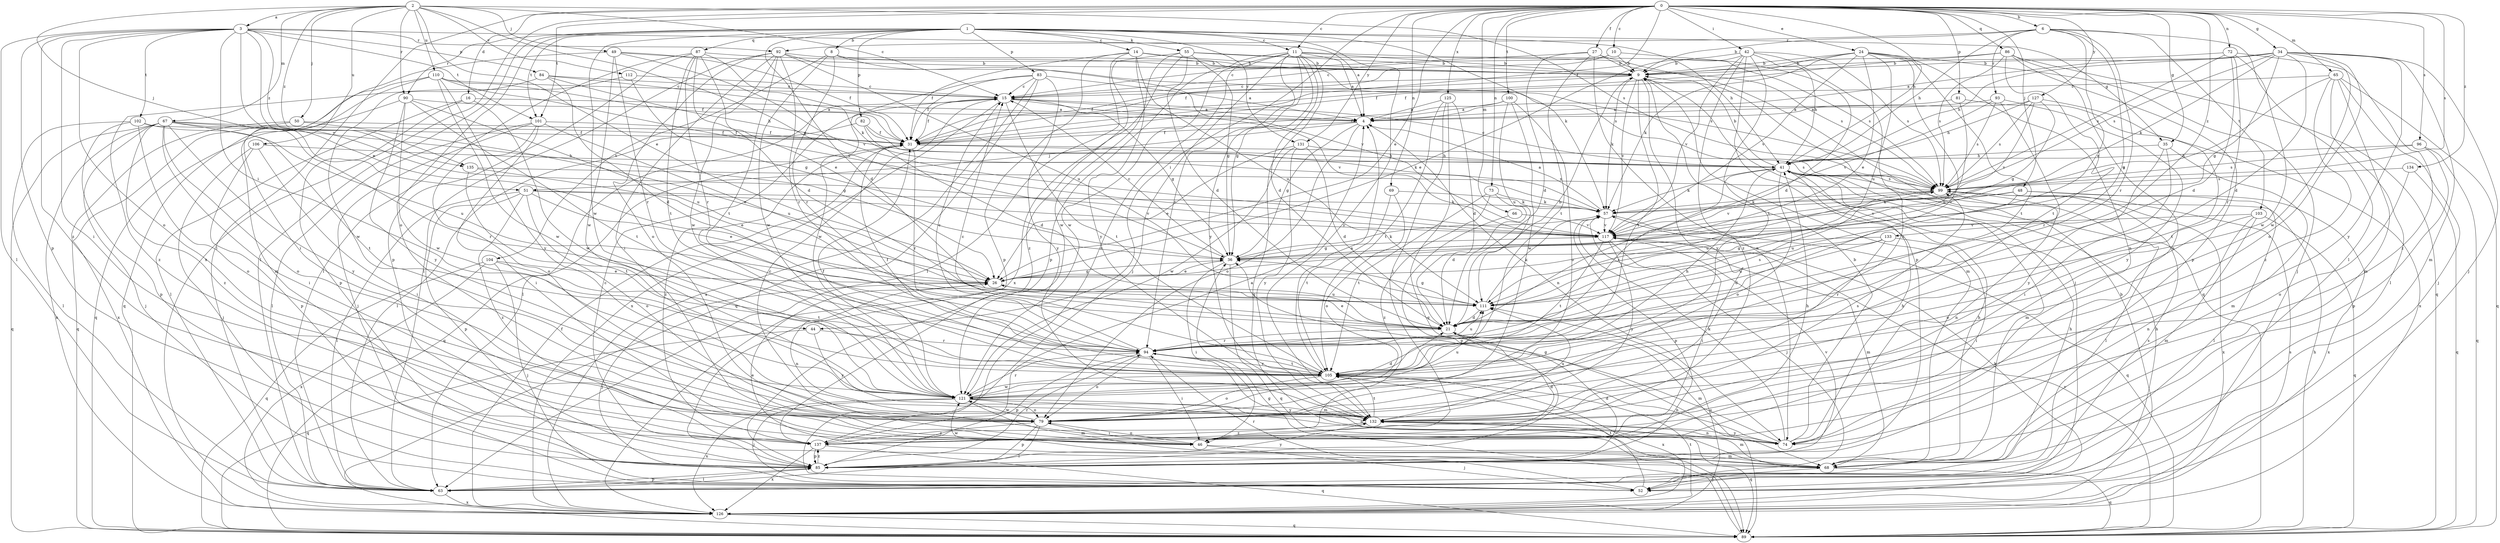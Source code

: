 strict digraph  {
0;
1;
2;
3;
4;
6;
8;
9;
10;
11;
14;
15;
16;
21;
24;
26;
27;
31;
34;
35;
36;
41;
42;
44;
46;
48;
49;
50;
51;
52;
55;
57;
63;
65;
66;
67;
68;
69;
72;
73;
74;
79;
81;
82;
83;
84;
85;
86;
87;
89;
90;
92;
93;
94;
96;
99;
100;
101;
102;
103;
104;
105;
106;
110;
111;
112;
117;
121;
125;
126;
127;
131;
132;
133;
134;
135;
137;
0 -> 6  [label=b];
0 -> 10  [label=c];
0 -> 11  [label=c];
0 -> 16  [label=d];
0 -> 24  [label=e];
0 -> 26  [label=e];
0 -> 27  [label=f];
0 -> 31  [label=f];
0 -> 34  [label=g];
0 -> 35  [label=g];
0 -> 41  [label=h];
0 -> 42  [label=i];
0 -> 44  [label=i];
0 -> 48  [label=j];
0 -> 63  [label=l];
0 -> 65  [label=m];
0 -> 66  [label=m];
0 -> 69  [label=n];
0 -> 72  [label=n];
0 -> 73  [label=n];
0 -> 81  [label=p];
0 -> 86  [label=q];
0 -> 96  [label=s];
0 -> 99  [label=s];
0 -> 100  [label=t];
0 -> 101  [label=t];
0 -> 125  [label=x];
0 -> 126  [label=x];
0 -> 127  [label=y];
0 -> 131  [label=y];
0 -> 133  [label=z];
0 -> 134  [label=z];
1 -> 8  [label=b];
1 -> 11  [label=c];
1 -> 14  [label=c];
1 -> 21  [label=d];
1 -> 35  [label=g];
1 -> 41  [label=h];
1 -> 55  [label=k];
1 -> 57  [label=k];
1 -> 63  [label=l];
1 -> 79  [label=o];
1 -> 82  [label=p];
1 -> 83  [label=p];
1 -> 87  [label=q];
1 -> 90  [label=r];
1 -> 101  [label=t];
1 -> 121  [label=w];
1 -> 131  [label=y];
1 -> 132  [label=y];
2 -> 3  [label=a];
2 -> 15  [label=c];
2 -> 26  [label=e];
2 -> 36  [label=g];
2 -> 49  [label=j];
2 -> 50  [label=j];
2 -> 51  [label=j];
2 -> 67  [label=m];
2 -> 90  [label=r];
2 -> 99  [label=s];
2 -> 106  [label=u];
2 -> 110  [label=u];
2 -> 112  [label=v];
2 -> 135  [label=z];
3 -> 4  [label=a];
3 -> 26  [label=e];
3 -> 44  [label=i];
3 -> 46  [label=i];
3 -> 63  [label=l];
3 -> 79  [label=o];
3 -> 84  [label=p];
3 -> 85  [label=p];
3 -> 92  [label=r];
3 -> 101  [label=t];
3 -> 102  [label=t];
3 -> 117  [label=v];
3 -> 135  [label=z];
3 -> 137  [label=z];
4 -> 31  [label=f];
4 -> 36  [label=g];
4 -> 51  [label=j];
4 -> 74  [label=n];
4 -> 79  [label=o];
6 -> 9  [label=b];
6 -> 26  [label=e];
6 -> 41  [label=h];
6 -> 63  [label=l];
6 -> 92  [label=r];
6 -> 93  [label=r];
6 -> 94  [label=r];
6 -> 103  [label=t];
6 -> 111  [label=u];
8 -> 9  [label=b];
8 -> 94  [label=r];
8 -> 104  [label=t];
8 -> 117  [label=v];
8 -> 121  [label=w];
9 -> 15  [label=c];
9 -> 31  [label=f];
9 -> 52  [label=j];
9 -> 57  [label=k];
9 -> 68  [label=m];
9 -> 105  [label=t];
9 -> 117  [label=v];
9 -> 132  [label=y];
10 -> 9  [label=b];
10 -> 15  [label=c];
10 -> 21  [label=d];
10 -> 31  [label=f];
11 -> 4  [label=a];
11 -> 9  [label=b];
11 -> 21  [label=d];
11 -> 36  [label=g];
11 -> 52  [label=j];
11 -> 85  [label=p];
11 -> 89  [label=q];
11 -> 94  [label=r];
11 -> 99  [label=s];
11 -> 121  [label=w];
11 -> 132  [label=y];
11 -> 137  [label=z];
14 -> 9  [label=b];
14 -> 31  [label=f];
14 -> 63  [label=l];
14 -> 85  [label=p];
14 -> 99  [label=s];
14 -> 111  [label=u];
14 -> 132  [label=y];
15 -> 4  [label=a];
15 -> 31  [label=f];
15 -> 36  [label=g];
15 -> 63  [label=l];
15 -> 105  [label=t];
15 -> 117  [label=v];
15 -> 126  [label=x];
16 -> 4  [label=a];
16 -> 63  [label=l];
16 -> 85  [label=p];
16 -> 121  [label=w];
21 -> 9  [label=b];
21 -> 26  [label=e];
21 -> 68  [label=m];
21 -> 94  [label=r];
21 -> 99  [label=s];
24 -> 9  [label=b];
24 -> 26  [label=e];
24 -> 31  [label=f];
24 -> 52  [label=j];
24 -> 57  [label=k];
24 -> 74  [label=n];
24 -> 94  [label=r];
24 -> 105  [label=t];
24 -> 111  [label=u];
24 -> 117  [label=v];
26 -> 36  [label=g];
26 -> 52  [label=j];
26 -> 74  [label=n];
26 -> 111  [label=u];
27 -> 9  [label=b];
27 -> 15  [label=c];
27 -> 21  [label=d];
27 -> 74  [label=n];
27 -> 89  [label=q];
27 -> 105  [label=t];
31 -> 41  [label=h];
31 -> 89  [label=q];
31 -> 94  [label=r];
31 -> 99  [label=s];
31 -> 137  [label=z];
34 -> 4  [label=a];
34 -> 9  [label=b];
34 -> 21  [label=d];
34 -> 36  [label=g];
34 -> 41  [label=h];
34 -> 52  [label=j];
34 -> 57  [label=k];
34 -> 68  [label=m];
34 -> 79  [label=o];
34 -> 99  [label=s];
34 -> 121  [label=w];
34 -> 132  [label=y];
35 -> 41  [label=h];
35 -> 46  [label=i];
35 -> 68  [label=m];
35 -> 132  [label=y];
36 -> 15  [label=c];
36 -> 26  [label=e];
36 -> 46  [label=i];
36 -> 57  [label=k];
36 -> 89  [label=q];
41 -> 9  [label=b];
41 -> 15  [label=c];
41 -> 57  [label=k];
41 -> 68  [label=m];
41 -> 79  [label=o];
41 -> 94  [label=r];
41 -> 99  [label=s];
42 -> 9  [label=b];
42 -> 26  [label=e];
42 -> 41  [label=h];
42 -> 79  [label=o];
42 -> 85  [label=p];
42 -> 99  [label=s];
42 -> 105  [label=t];
42 -> 117  [label=v];
42 -> 137  [label=z];
44 -> 89  [label=q];
44 -> 94  [label=r];
44 -> 132  [label=y];
46 -> 15  [label=c];
46 -> 21  [label=d];
46 -> 41  [label=h];
46 -> 52  [label=j];
46 -> 68  [label=m];
46 -> 79  [label=o];
48 -> 57  [label=k];
48 -> 63  [label=l];
48 -> 111  [label=u];
48 -> 117  [label=v];
48 -> 126  [label=x];
49 -> 9  [label=b];
49 -> 31  [label=f];
49 -> 46  [label=i];
49 -> 94  [label=r];
49 -> 117  [label=v];
49 -> 121  [label=w];
50 -> 26  [label=e];
50 -> 31  [label=f];
50 -> 89  [label=q];
50 -> 126  [label=x];
51 -> 26  [label=e];
51 -> 57  [label=k];
51 -> 63  [label=l];
51 -> 79  [label=o];
51 -> 85  [label=p];
51 -> 117  [label=v];
51 -> 137  [label=z];
52 -> 41  [label=h];
52 -> 94  [label=r];
52 -> 105  [label=t];
55 -> 9  [label=b];
55 -> 21  [label=d];
55 -> 36  [label=g];
55 -> 99  [label=s];
55 -> 121  [label=w];
55 -> 126  [label=x];
55 -> 137  [label=z];
57 -> 4  [label=a];
57 -> 52  [label=j];
57 -> 85  [label=p];
57 -> 89  [label=q];
57 -> 117  [label=v];
63 -> 41  [label=h];
63 -> 85  [label=p];
63 -> 99  [label=s];
63 -> 126  [label=x];
65 -> 15  [label=c];
65 -> 36  [label=g];
65 -> 52  [label=j];
65 -> 63  [label=l];
65 -> 68  [label=m];
65 -> 89  [label=q];
65 -> 137  [label=z];
66 -> 85  [label=p];
66 -> 117  [label=v];
67 -> 31  [label=f];
67 -> 36  [label=g];
67 -> 46  [label=i];
67 -> 52  [label=j];
67 -> 79  [label=o];
67 -> 89  [label=q];
67 -> 94  [label=r];
67 -> 105  [label=t];
67 -> 126  [label=x];
67 -> 132  [label=y];
67 -> 137  [label=z];
68 -> 26  [label=e];
68 -> 41  [label=h];
68 -> 52  [label=j];
68 -> 89  [label=q];
68 -> 121  [label=w];
69 -> 57  [label=k];
69 -> 79  [label=o];
69 -> 105  [label=t];
72 -> 9  [label=b];
72 -> 21  [label=d];
72 -> 94  [label=r];
72 -> 99  [label=s];
72 -> 121  [label=w];
72 -> 137  [label=z];
73 -> 21  [label=d];
73 -> 57  [label=k];
73 -> 105  [label=t];
73 -> 137  [label=z];
74 -> 9  [label=b];
74 -> 36  [label=g];
74 -> 41  [label=h];
74 -> 57  [label=k];
74 -> 132  [label=y];
79 -> 46  [label=i];
79 -> 63  [label=l];
79 -> 85  [label=p];
79 -> 121  [label=w];
79 -> 137  [label=z];
81 -> 4  [label=a];
81 -> 111  [label=u];
81 -> 126  [label=x];
82 -> 21  [label=d];
82 -> 31  [label=f];
82 -> 57  [label=k];
82 -> 63  [label=l];
83 -> 4  [label=a];
83 -> 15  [label=c];
83 -> 31  [label=f];
83 -> 89  [label=q];
83 -> 121  [label=w];
83 -> 126  [label=x];
83 -> 132  [label=y];
84 -> 15  [label=c];
84 -> 21  [label=d];
84 -> 31  [label=f];
84 -> 41  [label=h];
84 -> 137  [label=z];
85 -> 15  [label=c];
85 -> 21  [label=d];
85 -> 63  [label=l];
85 -> 94  [label=r];
85 -> 117  [label=v];
85 -> 132  [label=y];
85 -> 137  [label=z];
86 -> 9  [label=b];
86 -> 31  [label=f];
86 -> 74  [label=n];
86 -> 85  [label=p];
86 -> 89  [label=q];
86 -> 99  [label=s];
86 -> 105  [label=t];
87 -> 9  [label=b];
87 -> 21  [label=d];
87 -> 26  [label=e];
87 -> 57  [label=k];
87 -> 63  [label=l];
87 -> 85  [label=p];
87 -> 94  [label=r];
87 -> 105  [label=t];
89 -> 36  [label=g];
89 -> 41  [label=h];
89 -> 117  [label=v];
90 -> 4  [label=a];
90 -> 89  [label=q];
90 -> 105  [label=t];
90 -> 111  [label=u];
90 -> 121  [label=w];
90 -> 132  [label=y];
92 -> 9  [label=b];
92 -> 46  [label=i];
92 -> 63  [label=l];
92 -> 79  [label=o];
92 -> 94  [label=r];
92 -> 99  [label=s];
92 -> 105  [label=t];
92 -> 111  [label=u];
92 -> 121  [label=w];
93 -> 4  [label=a];
93 -> 94  [label=r];
93 -> 99  [label=s];
93 -> 117  [label=v];
93 -> 132  [label=y];
94 -> 15  [label=c];
94 -> 46  [label=i];
94 -> 68  [label=m];
94 -> 79  [label=o];
94 -> 85  [label=p];
94 -> 105  [label=t];
94 -> 111  [label=u];
96 -> 41  [label=h];
96 -> 85  [label=p];
96 -> 89  [label=q];
96 -> 99  [label=s];
99 -> 57  [label=k];
99 -> 63  [label=l];
99 -> 74  [label=n];
99 -> 111  [label=u];
99 -> 117  [label=v];
99 -> 126  [label=x];
100 -> 4  [label=a];
100 -> 31  [label=f];
100 -> 79  [label=o];
100 -> 111  [label=u];
100 -> 121  [label=w];
101 -> 31  [label=f];
101 -> 46  [label=i];
101 -> 52  [label=j];
101 -> 63  [label=l];
101 -> 79  [label=o];
101 -> 111  [label=u];
102 -> 31  [label=f];
102 -> 63  [label=l];
102 -> 79  [label=o];
102 -> 85  [label=p];
102 -> 111  [label=u];
103 -> 68  [label=m];
103 -> 74  [label=n];
103 -> 79  [label=o];
103 -> 89  [label=q];
103 -> 117  [label=v];
104 -> 26  [label=e];
104 -> 52  [label=j];
104 -> 89  [label=q];
104 -> 105  [label=t];
104 -> 126  [label=x];
105 -> 4  [label=a];
105 -> 15  [label=c];
105 -> 31  [label=f];
105 -> 41  [label=h];
105 -> 74  [label=n];
105 -> 79  [label=o];
105 -> 94  [label=r];
105 -> 121  [label=w];
105 -> 126  [label=x];
106 -> 41  [label=h];
106 -> 46  [label=i];
106 -> 52  [label=j];
106 -> 85  [label=p];
110 -> 15  [label=c];
110 -> 31  [label=f];
110 -> 68  [label=m];
110 -> 89  [label=q];
110 -> 117  [label=v];
110 -> 121  [label=w];
110 -> 132  [label=y];
111 -> 21  [label=d];
111 -> 36  [label=g];
111 -> 57  [label=k];
112 -> 15  [label=c];
112 -> 36  [label=g];
112 -> 121  [label=w];
117 -> 36  [label=g];
117 -> 46  [label=i];
117 -> 68  [label=m];
117 -> 105  [label=t];
117 -> 132  [label=y];
121 -> 21  [label=d];
121 -> 31  [label=f];
121 -> 52  [label=j];
121 -> 68  [label=m];
121 -> 74  [label=n];
121 -> 79  [label=o];
121 -> 94  [label=r];
121 -> 111  [label=u];
121 -> 126  [label=x];
121 -> 132  [label=y];
125 -> 4  [label=a];
125 -> 21  [label=d];
125 -> 46  [label=i];
125 -> 89  [label=q];
125 -> 105  [label=t];
126 -> 9  [label=b];
126 -> 31  [label=f];
126 -> 57  [label=k];
126 -> 89  [label=q];
126 -> 99  [label=s];
126 -> 105  [label=t];
126 -> 111  [label=u];
127 -> 4  [label=a];
127 -> 36  [label=g];
127 -> 41  [label=h];
127 -> 99  [label=s];
127 -> 105  [label=t];
127 -> 117  [label=v];
131 -> 21  [label=d];
131 -> 26  [label=e];
131 -> 41  [label=h];
131 -> 121  [label=w];
131 -> 132  [label=y];
132 -> 68  [label=m];
132 -> 74  [label=n];
132 -> 89  [label=q];
132 -> 99  [label=s];
132 -> 105  [label=t];
132 -> 111  [label=u];
132 -> 137  [label=z];
133 -> 21  [label=d];
133 -> 36  [label=g];
133 -> 46  [label=i];
133 -> 94  [label=r];
133 -> 111  [label=u];
134 -> 79  [label=o];
134 -> 89  [label=q];
134 -> 99  [label=s];
135 -> 26  [label=e];
135 -> 99  [label=s];
135 -> 105  [label=t];
137 -> 4  [label=a];
137 -> 85  [label=p];
137 -> 89  [label=q];
137 -> 126  [label=x];
}
